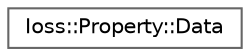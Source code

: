 digraph "Graphical Class Hierarchy"
{
 // INTERACTIVE_SVG=YES
 // LATEX_PDF_SIZE
  bgcolor="transparent";
  edge [fontname=Helvetica,fontsize=10,labelfontname=Helvetica,labelfontsize=10];
  node [fontname=Helvetica,fontsize=10,shape=box,height=0.2,width=0.4];
  rankdir="LR";
  Node0 [id="Node000000",label="Ioss::Property::Data",height=0.2,width=0.4,color="grey40", fillcolor="white", style="filled",URL="$unionIoss_1_1Property_1_1Data.html",tooltip=" "];
}
